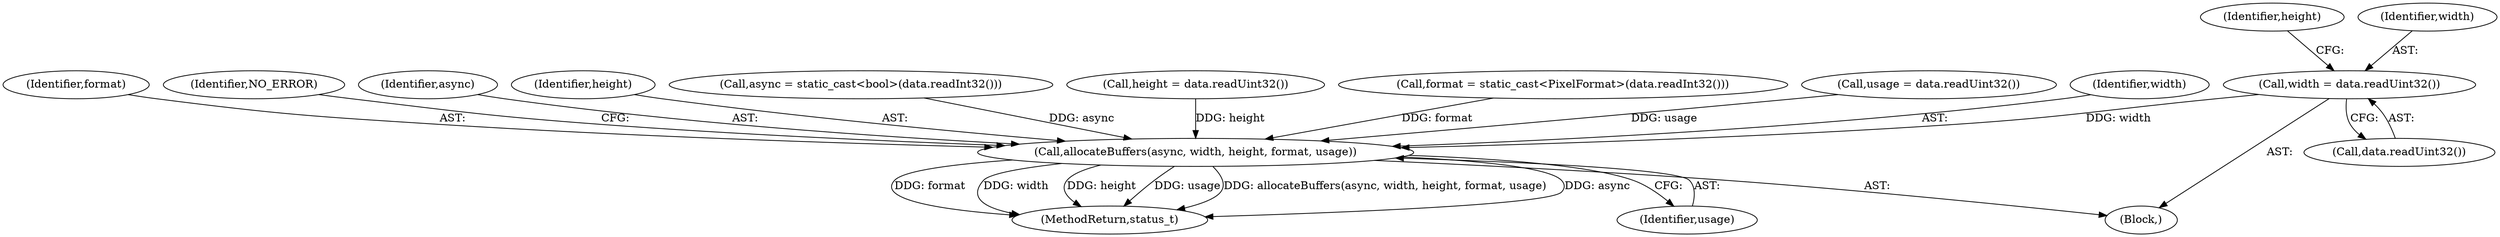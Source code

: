 digraph "0_Android_a30d7d90c4f718e46fb41a99b3d52800e1011b73_0@API" {
"1000515" [label="(Call,width = data.readUint32())"];
"1000532" [label="(Call,allocateBuffers(async, width, height, format, usage))"];
"1000596" [label="(MethodReturn,status_t)"];
"1000503" [label="(Block,)"];
"1000536" [label="(Identifier,format)"];
"1000537" [label="(Identifier,usage)"];
"1000515" [label="(Call,width = data.readUint32())"];
"1000532" [label="(Call,allocateBuffers(async, width, height, format, usage))"];
"1000539" [label="(Identifier,NO_ERROR)"];
"1000533" [label="(Identifier,async)"];
"1000517" [label="(Call,data.readUint32())"];
"1000520" [label="(Identifier,height)"];
"1000535" [label="(Identifier,height)"];
"1000509" [label="(Call,async = static_cast<bool>(data.readInt32()))"];
"1000519" [label="(Call,height = data.readUint32())"];
"1000523" [label="(Call,format = static_cast<PixelFormat>(data.readInt32()))"];
"1000529" [label="(Call,usage = data.readUint32())"];
"1000534" [label="(Identifier,width)"];
"1000516" [label="(Identifier,width)"];
"1000515" -> "1000503"  [label="AST: "];
"1000515" -> "1000517"  [label="CFG: "];
"1000516" -> "1000515"  [label="AST: "];
"1000517" -> "1000515"  [label="AST: "];
"1000520" -> "1000515"  [label="CFG: "];
"1000515" -> "1000532"  [label="DDG: width"];
"1000532" -> "1000503"  [label="AST: "];
"1000532" -> "1000537"  [label="CFG: "];
"1000533" -> "1000532"  [label="AST: "];
"1000534" -> "1000532"  [label="AST: "];
"1000535" -> "1000532"  [label="AST: "];
"1000536" -> "1000532"  [label="AST: "];
"1000537" -> "1000532"  [label="AST: "];
"1000539" -> "1000532"  [label="CFG: "];
"1000532" -> "1000596"  [label="DDG: async"];
"1000532" -> "1000596"  [label="DDG: format"];
"1000532" -> "1000596"  [label="DDG: width"];
"1000532" -> "1000596"  [label="DDG: height"];
"1000532" -> "1000596"  [label="DDG: usage"];
"1000532" -> "1000596"  [label="DDG: allocateBuffers(async, width, height, format, usage)"];
"1000509" -> "1000532"  [label="DDG: async"];
"1000519" -> "1000532"  [label="DDG: height"];
"1000523" -> "1000532"  [label="DDG: format"];
"1000529" -> "1000532"  [label="DDG: usage"];
}
